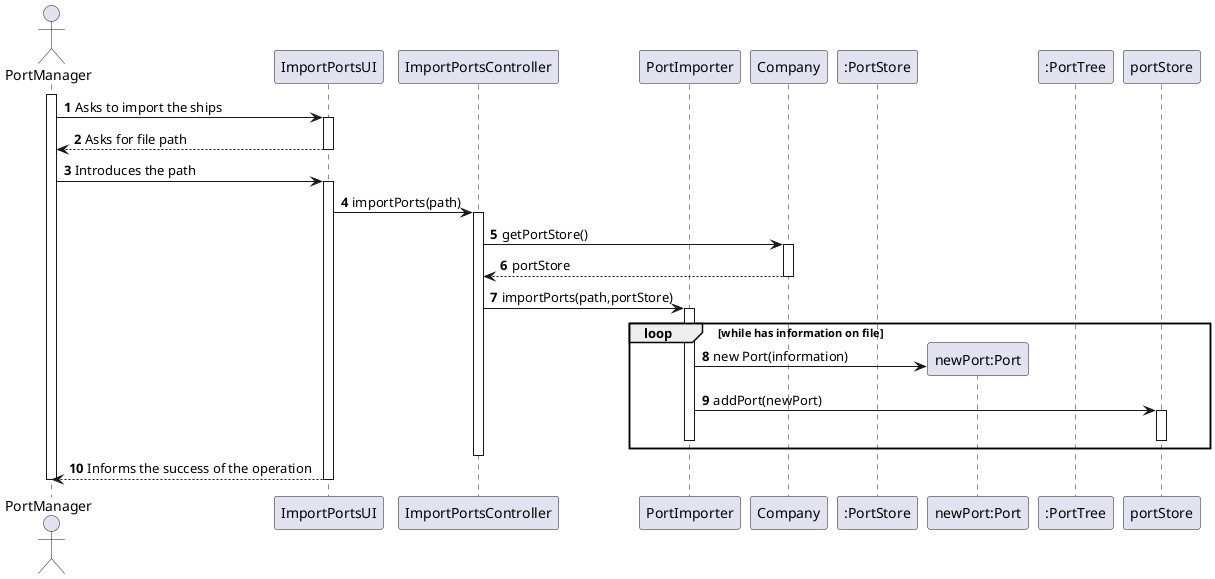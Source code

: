 @startuml
autonumber
actor PortManager
participant ImportPortsUI as UI
participant ImportPortsController as Controller
participant PortImporter as Import
participant "Company" as Company
participant ":PortStore" as PStore
participant "newPort:Port" as Port
participant ":PortTree" as PortTree


activate PortManager


PortManager -> UI: Asks to import the ships
activate UI
UI --> PortManager: Asks for file path
deactivate UI

PortManager -> UI: Introduces the path
activate UI
UI -> Controller: importPorts(path)
activate Controller
Controller -> Company: getPortStore()
activate Company
return portStore
Controller -> Import: importPorts(path,portStore)
activate Import
loop while has information on file
    Import -> Port**: new Port(information)
    Import -> portStore: addPort(newPort)
    activate portStore
    deactivate
    deactivate
end
deactivate Controller
PortManager <-- UI: Informs the success of the operation
deactivate UI
deactivate PortManager
@enduml